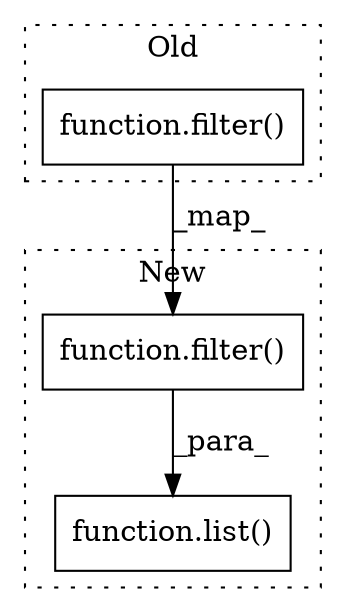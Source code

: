 digraph G {
subgraph cluster0 {
1 [label="function.filter()" a="75" s="10716,10757" l="7,1" shape="box"];
label = "Old";
style="dotted";
}
subgraph cluster1 {
2 [label="function.filter()" a="75" s="11068,11109" l="7,1" shape="box"];
3 [label="function.list()" a="75" s="11063,11110" l="5,1" shape="box"];
label = "New";
style="dotted";
}
1 -> 2 [label="_map_"];
2 -> 3 [label="_para_"];
}